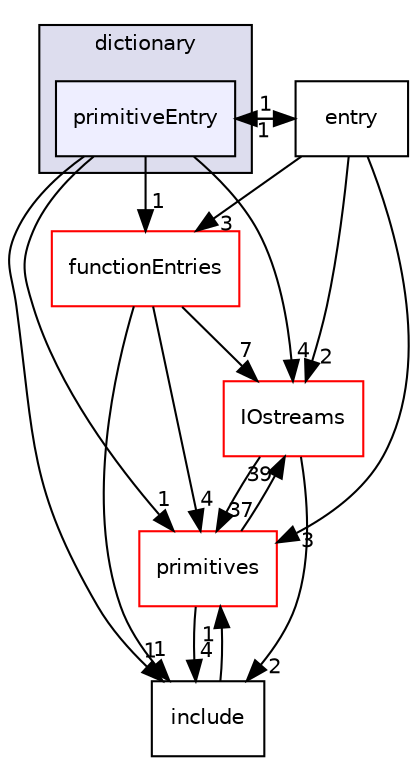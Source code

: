 digraph "src/OpenFOAM/db/dictionary/primitiveEntry" {
  bgcolor=transparent;
  compound=true
  node [ fontsize="10", fontname="Helvetica"];
  edge [ labelfontsize="10", labelfontname="Helvetica"];
  subgraph clusterdir_43e4f3d5f4ba74ef6e29186317ac2bae {
    graph [ bgcolor="#ddddee", pencolor="black", label="dictionary" fontname="Helvetica", fontsize="10", URL="dir_43e4f3d5f4ba74ef6e29186317ac2bae.html"]
  dir_d8be81f29ca3bc4b2de0ac4c3ba8675d [shape=box, label="primitiveEntry", style="filled", fillcolor="#eeeeff", pencolor="black", URL="dir_d8be81f29ca3bc4b2de0ac4c3ba8675d.html"];
  }
  dir_921060969b2ec46ffd0fdd6e3b1e6f93 [shape=box label="entry" URL="dir_921060969b2ec46ffd0fdd6e3b1e6f93.html"];
  dir_466e4f5b4cc1582939ab4ceba36098d8 [shape=box label="IOstreams" color="red" URL="dir_466e4f5b4cc1582939ab4ceba36098d8.html"];
  dir_3e50f45338116b169052b428016851aa [shape=box label="primitives" color="red" URL="dir_3e50f45338116b169052b428016851aa.html"];
  dir_e954e9f5966bc1c681a414ec8bd0ee15 [shape=box label="include" URL="dir_e954e9f5966bc1c681a414ec8bd0ee15.html"];
  dir_02d80f093374efbc333e223ddfd028a9 [shape=box label="functionEntries" color="red" URL="dir_02d80f093374efbc333e223ddfd028a9.html"];
  dir_921060969b2ec46ffd0fdd6e3b1e6f93->dir_d8be81f29ca3bc4b2de0ac4c3ba8675d [headlabel="1", labeldistance=1.5 headhref="dir_001958_001968.html"];
  dir_921060969b2ec46ffd0fdd6e3b1e6f93->dir_466e4f5b4cc1582939ab4ceba36098d8 [headlabel="2", labeldistance=1.5 headhref="dir_001958_001992.html"];
  dir_921060969b2ec46ffd0fdd6e3b1e6f93->dir_3e50f45338116b169052b428016851aa [headlabel="3", labeldistance=1.5 headhref="dir_001958_002325.html"];
  dir_921060969b2ec46ffd0fdd6e3b1e6f93->dir_02d80f093374efbc333e223ddfd028a9 [headlabel="3", labeldistance=1.5 headhref="dir_001958_001959.html"];
  dir_d8be81f29ca3bc4b2de0ac4c3ba8675d->dir_921060969b2ec46ffd0fdd6e3b1e6f93 [headlabel="1", labeldistance=1.5 headhref="dir_001968_001958.html"];
  dir_d8be81f29ca3bc4b2de0ac4c3ba8675d->dir_466e4f5b4cc1582939ab4ceba36098d8 [headlabel="4", labeldistance=1.5 headhref="dir_001968_001992.html"];
  dir_d8be81f29ca3bc4b2de0ac4c3ba8675d->dir_3e50f45338116b169052b428016851aa [headlabel="1", labeldistance=1.5 headhref="dir_001968_002325.html"];
  dir_d8be81f29ca3bc4b2de0ac4c3ba8675d->dir_e954e9f5966bc1c681a414ec8bd0ee15 [headlabel="1", labeldistance=1.5 headhref="dir_001968_002118.html"];
  dir_d8be81f29ca3bc4b2de0ac4c3ba8675d->dir_02d80f093374efbc333e223ddfd028a9 [headlabel="1", labeldistance=1.5 headhref="dir_001968_001959.html"];
  dir_466e4f5b4cc1582939ab4ceba36098d8->dir_3e50f45338116b169052b428016851aa [headlabel="37", labeldistance=1.5 headhref="dir_001992_002325.html"];
  dir_466e4f5b4cc1582939ab4ceba36098d8->dir_e954e9f5966bc1c681a414ec8bd0ee15 [headlabel="2", labeldistance=1.5 headhref="dir_001992_002118.html"];
  dir_3e50f45338116b169052b428016851aa->dir_466e4f5b4cc1582939ab4ceba36098d8 [headlabel="39", labeldistance=1.5 headhref="dir_002325_001992.html"];
  dir_3e50f45338116b169052b428016851aa->dir_e954e9f5966bc1c681a414ec8bd0ee15 [headlabel="4", labeldistance=1.5 headhref="dir_002325_002118.html"];
  dir_e954e9f5966bc1c681a414ec8bd0ee15->dir_3e50f45338116b169052b428016851aa [headlabel="1", labeldistance=1.5 headhref="dir_002118_002325.html"];
  dir_02d80f093374efbc333e223ddfd028a9->dir_466e4f5b4cc1582939ab4ceba36098d8 [headlabel="7", labeldistance=1.5 headhref="dir_001959_001992.html"];
  dir_02d80f093374efbc333e223ddfd028a9->dir_3e50f45338116b169052b428016851aa [headlabel="4", labeldistance=1.5 headhref="dir_001959_002325.html"];
  dir_02d80f093374efbc333e223ddfd028a9->dir_e954e9f5966bc1c681a414ec8bd0ee15 [headlabel="1", labeldistance=1.5 headhref="dir_001959_002118.html"];
}
